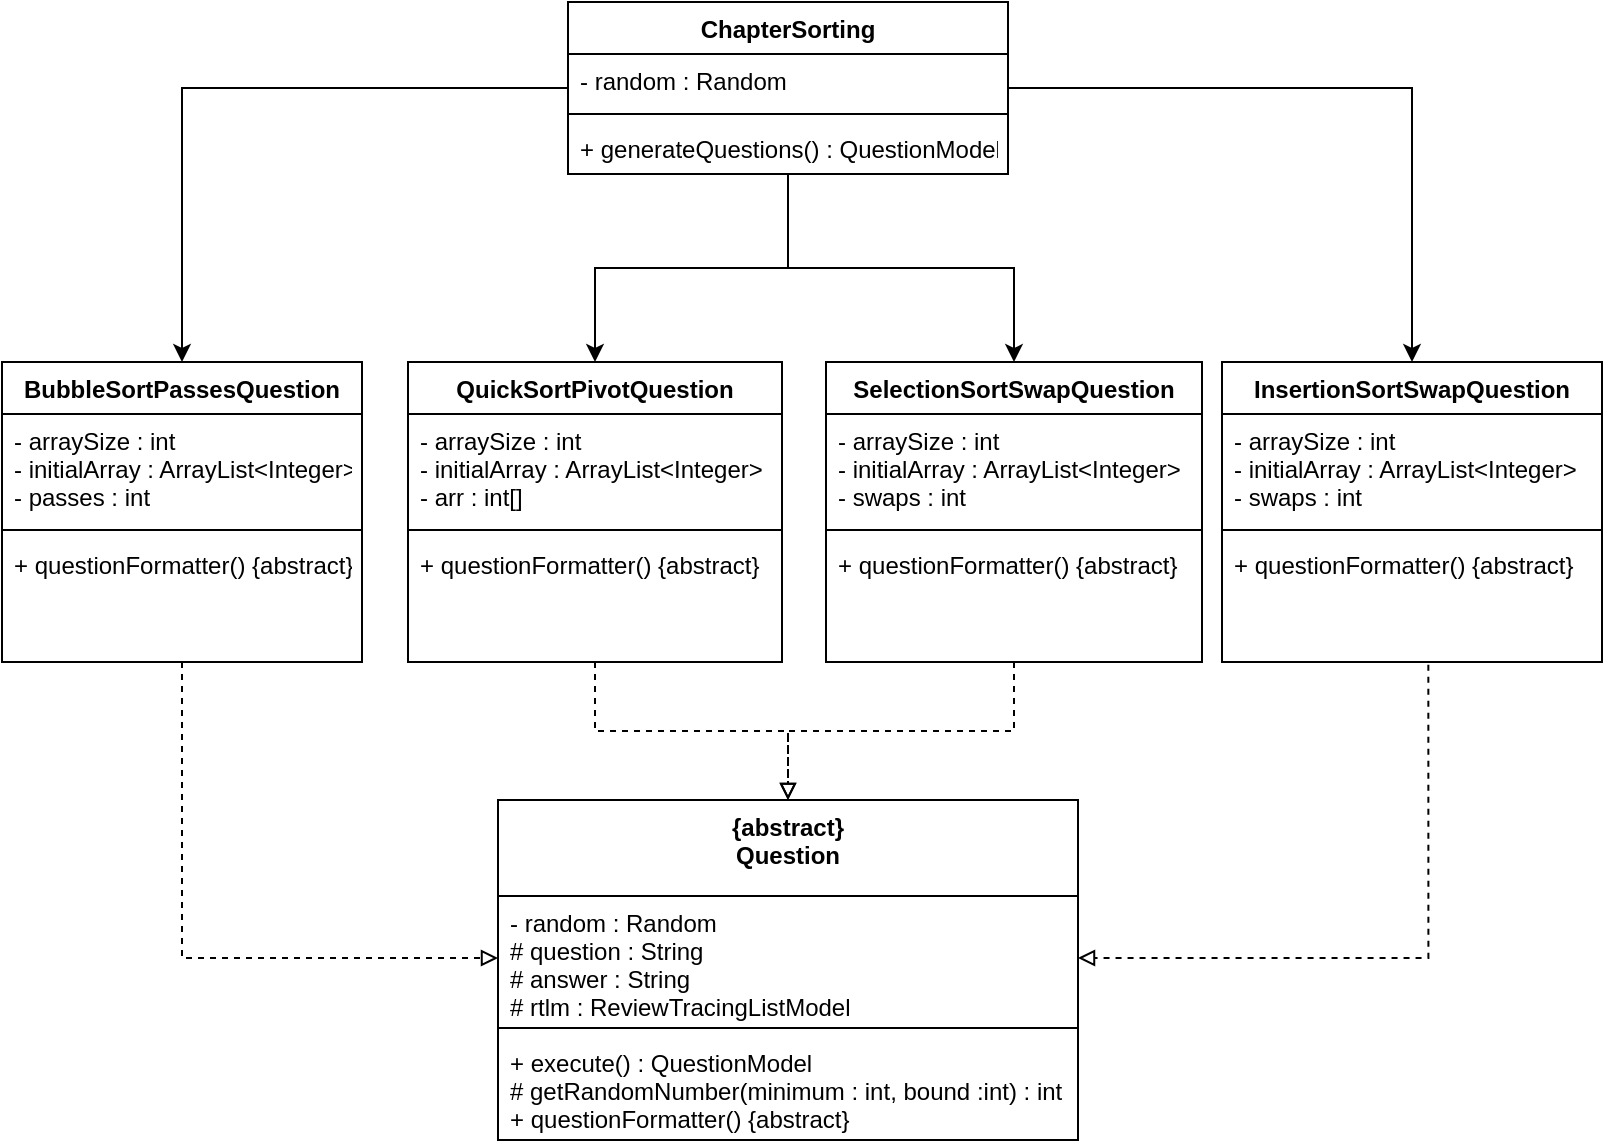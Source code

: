 <mxfile version="12.1.8" type="device" pages="1"><diagram id="l4kWUyvfLymIv7Y7rwqq" name="Page-1"><mxGraphModel dx="1088" dy="545" grid="1" gridSize="10" guides="1" tooltips="1" connect="1" arrows="1" fold="1" page="1" pageScale="1" pageWidth="827" pageHeight="1169" math="0" shadow="0"><root><mxCell id="0"/><mxCell id="1" parent="0"/><mxCell id="Sm1f6q5sq-8NwSqzET-e-1" value="{abstract}&#10;Question" style="swimlane;fontStyle=1;align=center;verticalAlign=top;childLayout=stackLayout;horizontal=1;startSize=48;horizontalStack=0;resizeParent=1;resizeParentMax=0;resizeLast=0;collapsible=1;marginBottom=0;" vertex="1" parent="1"><mxGeometry x="268" y="499" width="290" height="170" as="geometry"/></mxCell><mxCell id="Sm1f6q5sq-8NwSqzET-e-2" value="- random : Random&#10;# question : String&#10;# answer : String&#10;# rtlm : ReviewTracingListModel" style="text;strokeColor=none;fillColor=none;align=left;verticalAlign=top;spacingLeft=4;spacingRight=4;overflow=hidden;rotatable=0;points=[[0,0.5],[1,0.5]];portConstraint=eastwest;" vertex="1" parent="Sm1f6q5sq-8NwSqzET-e-1"><mxGeometry y="48" width="290" height="62" as="geometry"/></mxCell><mxCell id="Sm1f6q5sq-8NwSqzET-e-3" value="" style="line;strokeWidth=1;fillColor=none;align=left;verticalAlign=middle;spacingTop=-1;spacingLeft=3;spacingRight=3;rotatable=0;labelPosition=right;points=[];portConstraint=eastwest;" vertex="1" parent="Sm1f6q5sq-8NwSqzET-e-1"><mxGeometry y="110" width="290" height="8" as="geometry"/></mxCell><mxCell id="Sm1f6q5sq-8NwSqzET-e-4" value="+ execute() : QuestionModel&#10;# getRandomNumber(minimum : int, bound :int) : int&#10;+ questionFormatter() {abstract}" style="text;strokeColor=none;fillColor=none;align=left;verticalAlign=top;spacingLeft=4;spacingRight=4;overflow=hidden;rotatable=0;points=[[0,0.5],[1,0.5]];portConstraint=eastwest;" vertex="1" parent="Sm1f6q5sq-8NwSqzET-e-1"><mxGeometry y="118" width="290" height="52" as="geometry"/></mxCell><mxCell id="Sm1f6q5sq-8NwSqzET-e-25" style="edgeStyle=orthogonalEdgeStyle;rounded=0;orthogonalLoop=1;jettySize=auto;html=1;entryX=0.5;entryY=0;entryDx=0;entryDy=0;" edge="1" parent="1" source="Sm1f6q5sq-8NwSqzET-e-5" target="Sm1f6q5sq-8NwSqzET-e-9"><mxGeometry relative="1" as="geometry"/></mxCell><mxCell id="Sm1f6q5sq-8NwSqzET-e-26" style="edgeStyle=orthogonalEdgeStyle;rounded=0;orthogonalLoop=1;jettySize=auto;html=1;" edge="1" parent="1" source="Sm1f6q5sq-8NwSqzET-e-5" target="Sm1f6q5sq-8NwSqzET-e-21"><mxGeometry relative="1" as="geometry"/></mxCell><mxCell id="Sm1f6q5sq-8NwSqzET-e-27" style="edgeStyle=orthogonalEdgeStyle;rounded=0;orthogonalLoop=1;jettySize=auto;html=1;entryX=0.5;entryY=0;entryDx=0;entryDy=0;" edge="1" parent="1" source="Sm1f6q5sq-8NwSqzET-e-5" target="Sm1f6q5sq-8NwSqzET-e-17"><mxGeometry relative="1" as="geometry"><mxPoint x="530" y="270" as="targetPoint"/></mxGeometry></mxCell><mxCell id="Sm1f6q5sq-8NwSqzET-e-28" style="edgeStyle=orthogonalEdgeStyle;rounded=0;orthogonalLoop=1;jettySize=auto;html=1;entryX=0.5;entryY=0;entryDx=0;entryDy=0;" edge="1" parent="1" source="Sm1f6q5sq-8NwSqzET-e-5" target="Sm1f6q5sq-8NwSqzET-e-13"><mxGeometry relative="1" as="geometry"/></mxCell><mxCell id="Sm1f6q5sq-8NwSqzET-e-5" value="ChapterSorting" style="swimlane;fontStyle=1;align=center;verticalAlign=top;childLayout=stackLayout;horizontal=1;startSize=26;horizontalStack=0;resizeParent=1;resizeParentMax=0;resizeLast=0;collapsible=1;marginBottom=0;" vertex="1" parent="1"><mxGeometry x="303" y="100" width="220" height="86" as="geometry"/></mxCell><mxCell id="Sm1f6q5sq-8NwSqzET-e-6" value="- random : Random&#10;" style="text;strokeColor=none;fillColor=none;align=left;verticalAlign=top;spacingLeft=4;spacingRight=4;overflow=hidden;rotatable=0;points=[[0,0.5],[1,0.5]];portConstraint=eastwest;" vertex="1" parent="Sm1f6q5sq-8NwSqzET-e-5"><mxGeometry y="26" width="220" height="26" as="geometry"/></mxCell><mxCell id="Sm1f6q5sq-8NwSqzET-e-7" value="" style="line;strokeWidth=1;fillColor=none;align=left;verticalAlign=middle;spacingTop=-1;spacingLeft=3;spacingRight=3;rotatable=0;labelPosition=right;points=[];portConstraint=eastwest;" vertex="1" parent="Sm1f6q5sq-8NwSqzET-e-5"><mxGeometry y="52" width="220" height="8" as="geometry"/></mxCell><mxCell id="Sm1f6q5sq-8NwSqzET-e-8" value="+ generateQuestions() : QuestionModel" style="text;strokeColor=none;fillColor=none;align=left;verticalAlign=top;spacingLeft=4;spacingRight=4;overflow=hidden;rotatable=0;points=[[0,0.5],[1,0.5]];portConstraint=eastwest;" vertex="1" parent="Sm1f6q5sq-8NwSqzET-e-5"><mxGeometry y="60" width="220" height="26" as="geometry"/></mxCell><mxCell id="Sm1f6q5sq-8NwSqzET-e-30" style="edgeStyle=orthogonalEdgeStyle;rounded=0;orthogonalLoop=1;jettySize=auto;html=1;dashed=1;endArrow=block;endFill=0;" edge="1" parent="1" source="Sm1f6q5sq-8NwSqzET-e-9" target="Sm1f6q5sq-8NwSqzET-e-2"><mxGeometry relative="1" as="geometry"/></mxCell><mxCell id="Sm1f6q5sq-8NwSqzET-e-9" value="BubbleSortPassesQuestion" style="swimlane;fontStyle=1;align=center;verticalAlign=top;childLayout=stackLayout;horizontal=1;startSize=26;horizontalStack=0;resizeParent=1;resizeParentMax=0;resizeLast=0;collapsible=1;marginBottom=0;" vertex="1" parent="1"><mxGeometry x="20" y="280" width="180" height="150" as="geometry"/></mxCell><mxCell id="Sm1f6q5sq-8NwSqzET-e-10" value="- arraySize : int&#10;- initialArray : ArrayList&lt;Integer&gt;&#10;- passes : int" style="text;strokeColor=none;fillColor=none;align=left;verticalAlign=top;spacingLeft=4;spacingRight=4;overflow=hidden;rotatable=0;points=[[0,0.5],[1,0.5]];portConstraint=eastwest;" vertex="1" parent="Sm1f6q5sq-8NwSqzET-e-9"><mxGeometry y="26" width="180" height="54" as="geometry"/></mxCell><mxCell id="Sm1f6q5sq-8NwSqzET-e-11" value="" style="line;strokeWidth=1;fillColor=none;align=left;verticalAlign=middle;spacingTop=-1;spacingLeft=3;spacingRight=3;rotatable=0;labelPosition=right;points=[];portConstraint=eastwest;" vertex="1" parent="Sm1f6q5sq-8NwSqzET-e-9"><mxGeometry y="80" width="180" height="8" as="geometry"/></mxCell><mxCell id="Sm1f6q5sq-8NwSqzET-e-12" value="+ questionFormatter() {abstract}&#10;" style="text;strokeColor=none;fillColor=none;align=left;verticalAlign=top;spacingLeft=4;spacingRight=4;overflow=hidden;rotatable=0;points=[[0,0.5],[1,0.5]];portConstraint=eastwest;" vertex="1" parent="Sm1f6q5sq-8NwSqzET-e-9"><mxGeometry y="88" width="180" height="62" as="geometry"/></mxCell><mxCell id="Sm1f6q5sq-8NwSqzET-e-33" style="edgeStyle=orthogonalEdgeStyle;rounded=0;orthogonalLoop=1;jettySize=auto;html=1;entryX=1;entryY=0.5;entryDx=0;entryDy=0;dashed=1;endArrow=block;endFill=0;exitX=0.543;exitY=1.023;exitDx=0;exitDy=0;exitPerimeter=0;" edge="1" parent="1" source="Sm1f6q5sq-8NwSqzET-e-16" target="Sm1f6q5sq-8NwSqzET-e-2"><mxGeometry relative="1" as="geometry"><mxPoint x="715" y="369" as="sourcePoint"/><mxPoint x="413" y="502" as="targetPoint"/><Array as="points"><mxPoint x="733" y="578"/></Array></mxGeometry></mxCell><mxCell id="Sm1f6q5sq-8NwSqzET-e-13" value="InsertionSortSwapQuestion" style="swimlane;fontStyle=1;align=center;verticalAlign=top;childLayout=stackLayout;horizontal=1;startSize=26;horizontalStack=0;resizeParent=1;resizeParentMax=0;resizeLast=0;collapsible=1;marginBottom=0;" vertex="1" parent="1"><mxGeometry x="630" y="280" width="190" height="150" as="geometry"/></mxCell><mxCell id="Sm1f6q5sq-8NwSqzET-e-14" value="- arraySize : int&#10;- initialArray : ArrayList&lt;Integer&gt;&#10;- swaps : int" style="text;strokeColor=none;fillColor=none;align=left;verticalAlign=top;spacingLeft=4;spacingRight=4;overflow=hidden;rotatable=0;points=[[0,0.5],[1,0.5]];portConstraint=eastwest;" vertex="1" parent="Sm1f6q5sq-8NwSqzET-e-13"><mxGeometry y="26" width="190" height="54" as="geometry"/></mxCell><mxCell id="Sm1f6q5sq-8NwSqzET-e-15" value="" style="line;strokeWidth=1;fillColor=none;align=left;verticalAlign=middle;spacingTop=-1;spacingLeft=3;spacingRight=3;rotatable=0;labelPosition=right;points=[];portConstraint=eastwest;" vertex="1" parent="Sm1f6q5sq-8NwSqzET-e-13"><mxGeometry y="80" width="190" height="8" as="geometry"/></mxCell><mxCell id="Sm1f6q5sq-8NwSqzET-e-16" value="+ questionFormatter() {abstract}&#10;" style="text;strokeColor=none;fillColor=none;align=left;verticalAlign=top;spacingLeft=4;spacingRight=4;overflow=hidden;rotatable=0;points=[[0,0.5],[1,0.5]];portConstraint=eastwest;" vertex="1" parent="Sm1f6q5sq-8NwSqzET-e-13"><mxGeometry y="88" width="190" height="62" as="geometry"/></mxCell><mxCell id="Sm1f6q5sq-8NwSqzET-e-32" style="edgeStyle=orthogonalEdgeStyle;rounded=0;orthogonalLoop=1;jettySize=auto;html=1;entryX=0.5;entryY=0;entryDx=0;entryDy=0;dashed=1;endArrow=block;endFill=0;" edge="1" parent="1" source="Sm1f6q5sq-8NwSqzET-e-17" target="Sm1f6q5sq-8NwSqzET-e-1"><mxGeometry relative="1" as="geometry"/></mxCell><mxCell id="Sm1f6q5sq-8NwSqzET-e-17" value="SelectionSortSwapQuestion" style="swimlane;fontStyle=1;align=center;verticalAlign=top;childLayout=stackLayout;horizontal=1;startSize=26;horizontalStack=0;resizeParent=1;resizeParentMax=0;resizeLast=0;collapsible=1;marginBottom=0;" vertex="1" parent="1"><mxGeometry x="432" y="280" width="188" height="150" as="geometry"/></mxCell><mxCell id="Sm1f6q5sq-8NwSqzET-e-18" value="- arraySize : int&#10;- initialArray : ArrayList&lt;Integer&gt;&#10;- swaps : int" style="text;strokeColor=none;fillColor=none;align=left;verticalAlign=top;spacingLeft=4;spacingRight=4;overflow=hidden;rotatable=0;points=[[0,0.5],[1,0.5]];portConstraint=eastwest;" vertex="1" parent="Sm1f6q5sq-8NwSqzET-e-17"><mxGeometry y="26" width="188" height="54" as="geometry"/></mxCell><mxCell id="Sm1f6q5sq-8NwSqzET-e-19" value="" style="line;strokeWidth=1;fillColor=none;align=left;verticalAlign=middle;spacingTop=-1;spacingLeft=3;spacingRight=3;rotatable=0;labelPosition=right;points=[];portConstraint=eastwest;" vertex="1" parent="Sm1f6q5sq-8NwSqzET-e-17"><mxGeometry y="80" width="188" height="8" as="geometry"/></mxCell><mxCell id="Sm1f6q5sq-8NwSqzET-e-20" value="+ questionFormatter() {abstract}&#10;" style="text;strokeColor=none;fillColor=none;align=left;verticalAlign=top;spacingLeft=4;spacingRight=4;overflow=hidden;rotatable=0;points=[[0,0.5],[1,0.5]];portConstraint=eastwest;" vertex="1" parent="Sm1f6q5sq-8NwSqzET-e-17"><mxGeometry y="88" width="188" height="62" as="geometry"/></mxCell><mxCell id="Sm1f6q5sq-8NwSqzET-e-31" style="edgeStyle=orthogonalEdgeStyle;rounded=0;orthogonalLoop=1;jettySize=auto;html=1;dashed=1;endArrow=block;endFill=0;" edge="1" parent="1" source="Sm1f6q5sq-8NwSqzET-e-21" target="Sm1f6q5sq-8NwSqzET-e-1"><mxGeometry relative="1" as="geometry"/></mxCell><mxCell id="Sm1f6q5sq-8NwSqzET-e-21" value="QuickSortPivotQuestion" style="swimlane;fontStyle=1;align=center;verticalAlign=top;childLayout=stackLayout;horizontal=1;startSize=26;horizontalStack=0;resizeParent=1;resizeParentMax=0;resizeLast=0;collapsible=1;marginBottom=0;" vertex="1" parent="1"><mxGeometry x="223" y="280" width="187" height="150" as="geometry"/></mxCell><mxCell id="Sm1f6q5sq-8NwSqzET-e-22" value="- arraySize : int&#10;- initialArray : ArrayList&lt;Integer&gt;&#10;- arr : int[]" style="text;strokeColor=none;fillColor=none;align=left;verticalAlign=top;spacingLeft=4;spacingRight=4;overflow=hidden;rotatable=0;points=[[0,0.5],[1,0.5]];portConstraint=eastwest;" vertex="1" parent="Sm1f6q5sq-8NwSqzET-e-21"><mxGeometry y="26" width="187" height="54" as="geometry"/></mxCell><mxCell id="Sm1f6q5sq-8NwSqzET-e-23" value="" style="line;strokeWidth=1;fillColor=none;align=left;verticalAlign=middle;spacingTop=-1;spacingLeft=3;spacingRight=3;rotatable=0;labelPosition=right;points=[];portConstraint=eastwest;" vertex="1" parent="Sm1f6q5sq-8NwSqzET-e-21"><mxGeometry y="80" width="187" height="8" as="geometry"/></mxCell><mxCell id="Sm1f6q5sq-8NwSqzET-e-24" value="+ questionFormatter() {abstract}&#10;" style="text;strokeColor=none;fillColor=none;align=left;verticalAlign=top;spacingLeft=4;spacingRight=4;overflow=hidden;rotatable=0;points=[[0,0.5],[1,0.5]];portConstraint=eastwest;" vertex="1" parent="Sm1f6q5sq-8NwSqzET-e-21"><mxGeometry y="88" width="187" height="62" as="geometry"/></mxCell></root></mxGraphModel></diagram></mxfile>